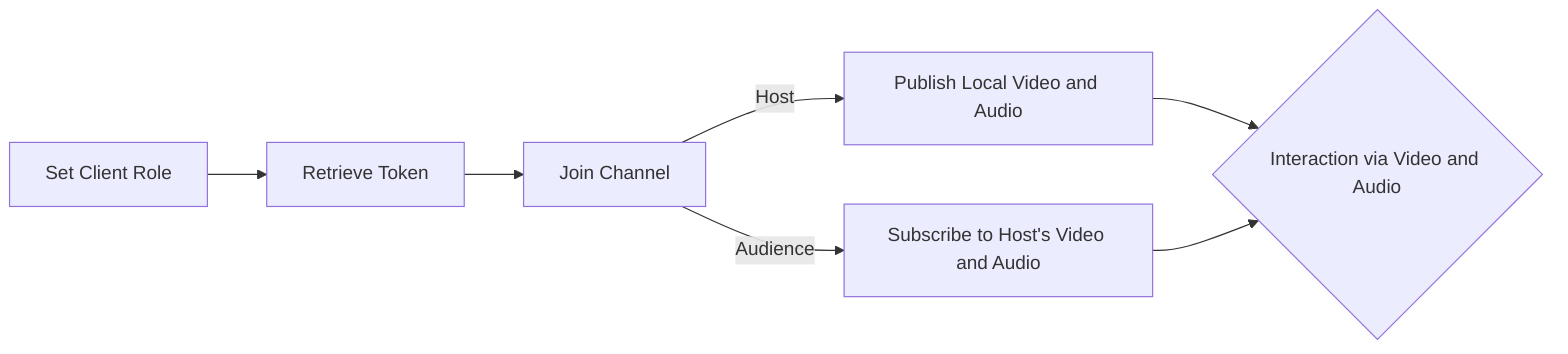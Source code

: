 flowchart LR
    A[Set Client Role] --> B[Retrieve Token]
    B --> C[Join Channel]
    C -->|Host| D[Publish Local Video and Audio]
    C -->|Audience| E[Subscribe to Host's Video and Audio]
    D --> F{Interaction via Video and Audio}
    E --> F